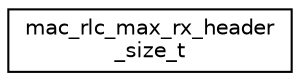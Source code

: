 digraph "Graphical Class Hierarchy"
{
 // LATEX_PDF_SIZE
  edge [fontname="Helvetica",fontsize="10",labelfontname="Helvetica",labelfontsize="10"];
  node [fontname="Helvetica",fontsize="10",shape=record];
  rankdir="LR";
  Node0 [label="mac_rlc_max_rx_header\l_size_t",height=0.2,width=0.4,color="black", fillcolor="white", style="filled",URL="$structmac__rlc__max__rx__header__size__t.html",tooltip="Usefull only for debug scenario where we connect 2 RLC protocol instances without the help of the MAC..."];
}

